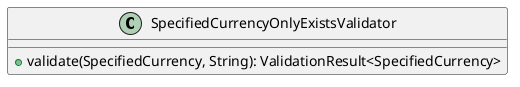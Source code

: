 @startuml

    class SpecifiedCurrencyOnlyExistsValidator [[SpecifiedCurrencyOnlyExistsValidator.html]] {
        +validate(SpecifiedCurrency, String): ValidationResult<SpecifiedCurrency>
    }

@enduml
